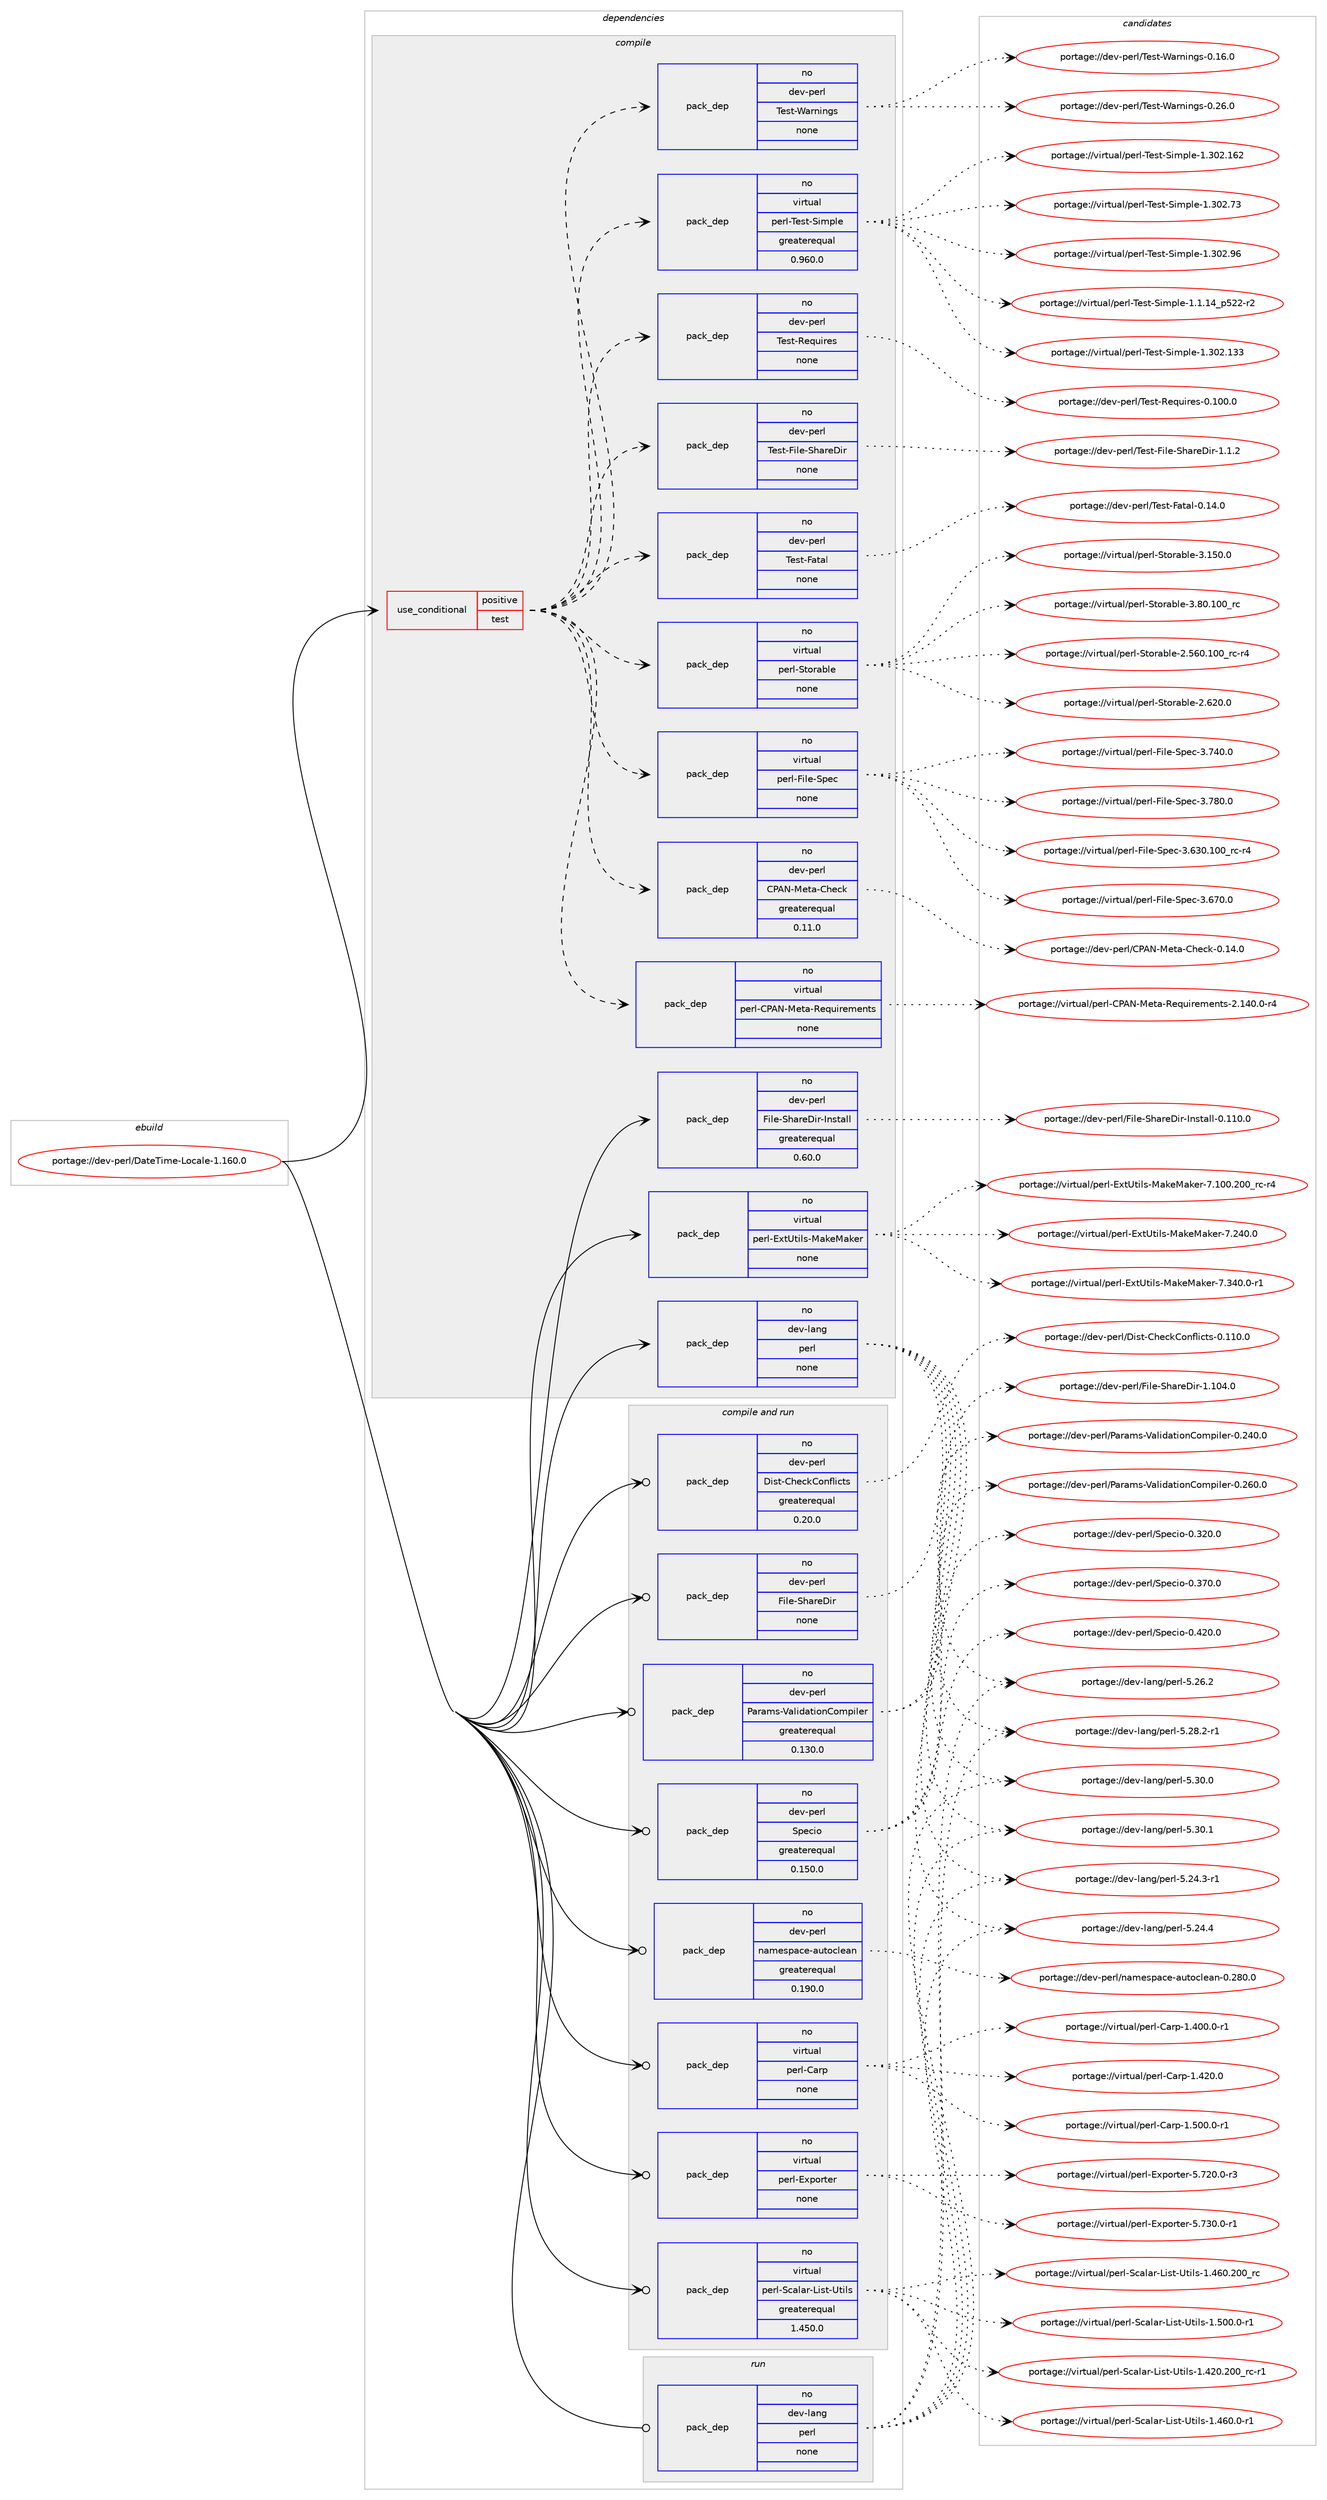 digraph prolog {

# *************
# Graph options
# *************

newrank=true;
concentrate=true;
compound=true;
graph [rankdir=LR,fontname=Helvetica,fontsize=10,ranksep=1.5];#, ranksep=2.5, nodesep=0.2];
edge  [arrowhead=vee];
node  [fontname=Helvetica,fontsize=10];

# **********
# The ebuild
# **********

subgraph cluster_leftcol {
color=gray;
rank=same;
label=<<i>ebuild</i>>;
id [label="portage://dev-perl/DateTime-Locale-1.160.0", color=red, width=4, href="../dev-perl/DateTime-Locale-1.160.0.svg"];
}

# ****************
# The dependencies
# ****************

subgraph cluster_midcol {
color=gray;
label=<<i>dependencies</i>>;
subgraph cluster_compile {
fillcolor="#eeeeee";
style=filled;
label=<<i>compile</i>>;
subgraph cond22819 {
dependency111322 [label=<<TABLE BORDER="0" CELLBORDER="1" CELLSPACING="0" CELLPADDING="4"><TR><TD ROWSPAN="3" CELLPADDING="10">use_conditional</TD></TR><TR><TD>positive</TD></TR><TR><TD>test</TD></TR></TABLE>>, shape=none, color=red];
subgraph pack85331 {
dependency111323 [label=<<TABLE BORDER="0" CELLBORDER="1" CELLSPACING="0" CELLPADDING="4" WIDTH="220"><TR><TD ROWSPAN="6" CELLPADDING="30">pack_dep</TD></TR><TR><TD WIDTH="110">no</TD></TR><TR><TD>virtual</TD></TR><TR><TD>perl-CPAN-Meta-Requirements</TD></TR><TR><TD>none</TD></TR><TR><TD></TD></TR></TABLE>>, shape=none, color=blue];
}
dependency111322:e -> dependency111323:w [weight=20,style="dashed",arrowhead="vee"];
subgraph pack85332 {
dependency111324 [label=<<TABLE BORDER="0" CELLBORDER="1" CELLSPACING="0" CELLPADDING="4" WIDTH="220"><TR><TD ROWSPAN="6" CELLPADDING="30">pack_dep</TD></TR><TR><TD WIDTH="110">no</TD></TR><TR><TD>dev-perl</TD></TR><TR><TD>CPAN-Meta-Check</TD></TR><TR><TD>greaterequal</TD></TR><TR><TD>0.11.0</TD></TR></TABLE>>, shape=none, color=blue];
}
dependency111322:e -> dependency111324:w [weight=20,style="dashed",arrowhead="vee"];
subgraph pack85333 {
dependency111325 [label=<<TABLE BORDER="0" CELLBORDER="1" CELLSPACING="0" CELLPADDING="4" WIDTH="220"><TR><TD ROWSPAN="6" CELLPADDING="30">pack_dep</TD></TR><TR><TD WIDTH="110">no</TD></TR><TR><TD>virtual</TD></TR><TR><TD>perl-File-Spec</TD></TR><TR><TD>none</TD></TR><TR><TD></TD></TR></TABLE>>, shape=none, color=blue];
}
dependency111322:e -> dependency111325:w [weight=20,style="dashed",arrowhead="vee"];
subgraph pack85334 {
dependency111326 [label=<<TABLE BORDER="0" CELLBORDER="1" CELLSPACING="0" CELLPADDING="4" WIDTH="220"><TR><TD ROWSPAN="6" CELLPADDING="30">pack_dep</TD></TR><TR><TD WIDTH="110">no</TD></TR><TR><TD>virtual</TD></TR><TR><TD>perl-Storable</TD></TR><TR><TD>none</TD></TR><TR><TD></TD></TR></TABLE>>, shape=none, color=blue];
}
dependency111322:e -> dependency111326:w [weight=20,style="dashed",arrowhead="vee"];
subgraph pack85335 {
dependency111327 [label=<<TABLE BORDER="0" CELLBORDER="1" CELLSPACING="0" CELLPADDING="4" WIDTH="220"><TR><TD ROWSPAN="6" CELLPADDING="30">pack_dep</TD></TR><TR><TD WIDTH="110">no</TD></TR><TR><TD>dev-perl</TD></TR><TR><TD>Test-Fatal</TD></TR><TR><TD>none</TD></TR><TR><TD></TD></TR></TABLE>>, shape=none, color=blue];
}
dependency111322:e -> dependency111327:w [weight=20,style="dashed",arrowhead="vee"];
subgraph pack85336 {
dependency111328 [label=<<TABLE BORDER="0" CELLBORDER="1" CELLSPACING="0" CELLPADDING="4" WIDTH="220"><TR><TD ROWSPAN="6" CELLPADDING="30">pack_dep</TD></TR><TR><TD WIDTH="110">no</TD></TR><TR><TD>dev-perl</TD></TR><TR><TD>Test-File-ShareDir</TD></TR><TR><TD>none</TD></TR><TR><TD></TD></TR></TABLE>>, shape=none, color=blue];
}
dependency111322:e -> dependency111328:w [weight=20,style="dashed",arrowhead="vee"];
subgraph pack85337 {
dependency111329 [label=<<TABLE BORDER="0" CELLBORDER="1" CELLSPACING="0" CELLPADDING="4" WIDTH="220"><TR><TD ROWSPAN="6" CELLPADDING="30">pack_dep</TD></TR><TR><TD WIDTH="110">no</TD></TR><TR><TD>dev-perl</TD></TR><TR><TD>Test-Requires</TD></TR><TR><TD>none</TD></TR><TR><TD></TD></TR></TABLE>>, shape=none, color=blue];
}
dependency111322:e -> dependency111329:w [weight=20,style="dashed",arrowhead="vee"];
subgraph pack85338 {
dependency111330 [label=<<TABLE BORDER="0" CELLBORDER="1" CELLSPACING="0" CELLPADDING="4" WIDTH="220"><TR><TD ROWSPAN="6" CELLPADDING="30">pack_dep</TD></TR><TR><TD WIDTH="110">no</TD></TR><TR><TD>virtual</TD></TR><TR><TD>perl-Test-Simple</TD></TR><TR><TD>greaterequal</TD></TR><TR><TD>0.960.0</TD></TR></TABLE>>, shape=none, color=blue];
}
dependency111322:e -> dependency111330:w [weight=20,style="dashed",arrowhead="vee"];
subgraph pack85339 {
dependency111331 [label=<<TABLE BORDER="0" CELLBORDER="1" CELLSPACING="0" CELLPADDING="4" WIDTH="220"><TR><TD ROWSPAN="6" CELLPADDING="30">pack_dep</TD></TR><TR><TD WIDTH="110">no</TD></TR><TR><TD>dev-perl</TD></TR><TR><TD>Test-Warnings</TD></TR><TR><TD>none</TD></TR><TR><TD></TD></TR></TABLE>>, shape=none, color=blue];
}
dependency111322:e -> dependency111331:w [weight=20,style="dashed",arrowhead="vee"];
}
id:e -> dependency111322:w [weight=20,style="solid",arrowhead="vee"];
subgraph pack85340 {
dependency111332 [label=<<TABLE BORDER="0" CELLBORDER="1" CELLSPACING="0" CELLPADDING="4" WIDTH="220"><TR><TD ROWSPAN="6" CELLPADDING="30">pack_dep</TD></TR><TR><TD WIDTH="110">no</TD></TR><TR><TD>dev-lang</TD></TR><TR><TD>perl</TD></TR><TR><TD>none</TD></TR><TR><TD></TD></TR></TABLE>>, shape=none, color=blue];
}
id:e -> dependency111332:w [weight=20,style="solid",arrowhead="vee"];
subgraph pack85341 {
dependency111333 [label=<<TABLE BORDER="0" CELLBORDER="1" CELLSPACING="0" CELLPADDING="4" WIDTH="220"><TR><TD ROWSPAN="6" CELLPADDING="30">pack_dep</TD></TR><TR><TD WIDTH="110">no</TD></TR><TR><TD>dev-perl</TD></TR><TR><TD>File-ShareDir-Install</TD></TR><TR><TD>greaterequal</TD></TR><TR><TD>0.60.0</TD></TR></TABLE>>, shape=none, color=blue];
}
id:e -> dependency111333:w [weight=20,style="solid",arrowhead="vee"];
subgraph pack85342 {
dependency111334 [label=<<TABLE BORDER="0" CELLBORDER="1" CELLSPACING="0" CELLPADDING="4" WIDTH="220"><TR><TD ROWSPAN="6" CELLPADDING="30">pack_dep</TD></TR><TR><TD WIDTH="110">no</TD></TR><TR><TD>virtual</TD></TR><TR><TD>perl-ExtUtils-MakeMaker</TD></TR><TR><TD>none</TD></TR><TR><TD></TD></TR></TABLE>>, shape=none, color=blue];
}
id:e -> dependency111334:w [weight=20,style="solid",arrowhead="vee"];
}
subgraph cluster_compileandrun {
fillcolor="#eeeeee";
style=filled;
label=<<i>compile and run</i>>;
subgraph pack85343 {
dependency111335 [label=<<TABLE BORDER="0" CELLBORDER="1" CELLSPACING="0" CELLPADDING="4" WIDTH="220"><TR><TD ROWSPAN="6" CELLPADDING="30">pack_dep</TD></TR><TR><TD WIDTH="110">no</TD></TR><TR><TD>dev-perl</TD></TR><TR><TD>Dist-CheckConflicts</TD></TR><TR><TD>greaterequal</TD></TR><TR><TD>0.20.0</TD></TR></TABLE>>, shape=none, color=blue];
}
id:e -> dependency111335:w [weight=20,style="solid",arrowhead="odotvee"];
subgraph pack85344 {
dependency111336 [label=<<TABLE BORDER="0" CELLBORDER="1" CELLSPACING="0" CELLPADDING="4" WIDTH="220"><TR><TD ROWSPAN="6" CELLPADDING="30">pack_dep</TD></TR><TR><TD WIDTH="110">no</TD></TR><TR><TD>dev-perl</TD></TR><TR><TD>File-ShareDir</TD></TR><TR><TD>none</TD></TR><TR><TD></TD></TR></TABLE>>, shape=none, color=blue];
}
id:e -> dependency111336:w [weight=20,style="solid",arrowhead="odotvee"];
subgraph pack85345 {
dependency111337 [label=<<TABLE BORDER="0" CELLBORDER="1" CELLSPACING="0" CELLPADDING="4" WIDTH="220"><TR><TD ROWSPAN="6" CELLPADDING="30">pack_dep</TD></TR><TR><TD WIDTH="110">no</TD></TR><TR><TD>dev-perl</TD></TR><TR><TD>Params-ValidationCompiler</TD></TR><TR><TD>greaterequal</TD></TR><TR><TD>0.130.0</TD></TR></TABLE>>, shape=none, color=blue];
}
id:e -> dependency111337:w [weight=20,style="solid",arrowhead="odotvee"];
subgraph pack85346 {
dependency111338 [label=<<TABLE BORDER="0" CELLBORDER="1" CELLSPACING="0" CELLPADDING="4" WIDTH="220"><TR><TD ROWSPAN="6" CELLPADDING="30">pack_dep</TD></TR><TR><TD WIDTH="110">no</TD></TR><TR><TD>dev-perl</TD></TR><TR><TD>Specio</TD></TR><TR><TD>greaterequal</TD></TR><TR><TD>0.150.0</TD></TR></TABLE>>, shape=none, color=blue];
}
id:e -> dependency111338:w [weight=20,style="solid",arrowhead="odotvee"];
subgraph pack85347 {
dependency111339 [label=<<TABLE BORDER="0" CELLBORDER="1" CELLSPACING="0" CELLPADDING="4" WIDTH="220"><TR><TD ROWSPAN="6" CELLPADDING="30">pack_dep</TD></TR><TR><TD WIDTH="110">no</TD></TR><TR><TD>dev-perl</TD></TR><TR><TD>namespace-autoclean</TD></TR><TR><TD>greaterequal</TD></TR><TR><TD>0.190.0</TD></TR></TABLE>>, shape=none, color=blue];
}
id:e -> dependency111339:w [weight=20,style="solid",arrowhead="odotvee"];
subgraph pack85348 {
dependency111340 [label=<<TABLE BORDER="0" CELLBORDER="1" CELLSPACING="0" CELLPADDING="4" WIDTH="220"><TR><TD ROWSPAN="6" CELLPADDING="30">pack_dep</TD></TR><TR><TD WIDTH="110">no</TD></TR><TR><TD>virtual</TD></TR><TR><TD>perl-Carp</TD></TR><TR><TD>none</TD></TR><TR><TD></TD></TR></TABLE>>, shape=none, color=blue];
}
id:e -> dependency111340:w [weight=20,style="solid",arrowhead="odotvee"];
subgraph pack85349 {
dependency111341 [label=<<TABLE BORDER="0" CELLBORDER="1" CELLSPACING="0" CELLPADDING="4" WIDTH="220"><TR><TD ROWSPAN="6" CELLPADDING="30">pack_dep</TD></TR><TR><TD WIDTH="110">no</TD></TR><TR><TD>virtual</TD></TR><TR><TD>perl-Exporter</TD></TR><TR><TD>none</TD></TR><TR><TD></TD></TR></TABLE>>, shape=none, color=blue];
}
id:e -> dependency111341:w [weight=20,style="solid",arrowhead="odotvee"];
subgraph pack85350 {
dependency111342 [label=<<TABLE BORDER="0" CELLBORDER="1" CELLSPACING="0" CELLPADDING="4" WIDTH="220"><TR><TD ROWSPAN="6" CELLPADDING="30">pack_dep</TD></TR><TR><TD WIDTH="110">no</TD></TR><TR><TD>virtual</TD></TR><TR><TD>perl-Scalar-List-Utils</TD></TR><TR><TD>greaterequal</TD></TR><TR><TD>1.450.0</TD></TR></TABLE>>, shape=none, color=blue];
}
id:e -> dependency111342:w [weight=20,style="solid",arrowhead="odotvee"];
}
subgraph cluster_run {
fillcolor="#eeeeee";
style=filled;
label=<<i>run</i>>;
subgraph pack85351 {
dependency111343 [label=<<TABLE BORDER="0" CELLBORDER="1" CELLSPACING="0" CELLPADDING="4" WIDTH="220"><TR><TD ROWSPAN="6" CELLPADDING="30">pack_dep</TD></TR><TR><TD WIDTH="110">no</TD></TR><TR><TD>dev-lang</TD></TR><TR><TD>perl</TD></TR><TR><TD>none</TD></TR><TR><TD></TD></TR></TABLE>>, shape=none, color=blue];
}
id:e -> dependency111343:w [weight=20,style="solid",arrowhead="odot"];
}
}

# **************
# The candidates
# **************

subgraph cluster_choices {
rank=same;
color=gray;
label=<<i>candidates</i>>;

subgraph choice85331 {
color=black;
nodesep=1;
choiceportage11810511411611797108471121011141084567806578457710111697458210111311710511410110910111011611545504649524846484511452 [label="portage://virtual/perl-CPAN-Meta-Requirements-2.140.0-r4", color=red, width=4,href="../virtual/perl-CPAN-Meta-Requirements-2.140.0-r4.svg"];
dependency111323:e -> choiceportage11810511411611797108471121011141084567806578457710111697458210111311710511410110910111011611545504649524846484511452:w [style=dotted,weight="100"];
}
subgraph choice85332 {
color=black;
nodesep=1;
choiceportage10010111845112101114108476780657845771011169745671041019910745484649524648 [label="portage://dev-perl/CPAN-Meta-Check-0.14.0", color=red, width=4,href="../dev-perl/CPAN-Meta-Check-0.14.0.svg"];
dependency111324:e -> choiceportage10010111845112101114108476780657845771011169745671041019910745484649524648:w [style=dotted,weight="100"];
}
subgraph choice85333 {
color=black;
nodesep=1;
choiceportage118105114116117971084711210111410845701051081014583112101994551465451484649484895114994511452 [label="portage://virtual/perl-File-Spec-3.630.100_rc-r4", color=red, width=4,href="../virtual/perl-File-Spec-3.630.100_rc-r4.svg"];
choiceportage118105114116117971084711210111410845701051081014583112101994551465455484648 [label="portage://virtual/perl-File-Spec-3.670.0", color=red, width=4,href="../virtual/perl-File-Spec-3.670.0.svg"];
choiceportage118105114116117971084711210111410845701051081014583112101994551465552484648 [label="portage://virtual/perl-File-Spec-3.740.0", color=red, width=4,href="../virtual/perl-File-Spec-3.740.0.svg"];
choiceportage118105114116117971084711210111410845701051081014583112101994551465556484648 [label="portage://virtual/perl-File-Spec-3.780.0", color=red, width=4,href="../virtual/perl-File-Spec-3.780.0.svg"];
dependency111325:e -> choiceportage118105114116117971084711210111410845701051081014583112101994551465451484649484895114994511452:w [style=dotted,weight="100"];
dependency111325:e -> choiceportage118105114116117971084711210111410845701051081014583112101994551465455484648:w [style=dotted,weight="100"];
dependency111325:e -> choiceportage118105114116117971084711210111410845701051081014583112101994551465552484648:w [style=dotted,weight="100"];
dependency111325:e -> choiceportage118105114116117971084711210111410845701051081014583112101994551465556484648:w [style=dotted,weight="100"];
}
subgraph choice85334 {
color=black;
nodesep=1;
choiceportage1181051141161179710847112101114108458311611111497981081014550465354484649484895114994511452 [label="portage://virtual/perl-Storable-2.560.100_rc-r4", color=red, width=4,href="../virtual/perl-Storable-2.560.100_rc-r4.svg"];
choiceportage1181051141161179710847112101114108458311611111497981081014550465450484648 [label="portage://virtual/perl-Storable-2.620.0", color=red, width=4,href="../virtual/perl-Storable-2.620.0.svg"];
choiceportage1181051141161179710847112101114108458311611111497981081014551464953484648 [label="portage://virtual/perl-Storable-3.150.0", color=red, width=4,href="../virtual/perl-Storable-3.150.0.svg"];
choiceportage1181051141161179710847112101114108458311611111497981081014551465648464948489511499 [label="portage://virtual/perl-Storable-3.80.100_rc", color=red, width=4,href="../virtual/perl-Storable-3.80.100_rc.svg"];
dependency111326:e -> choiceportage1181051141161179710847112101114108458311611111497981081014550465354484649484895114994511452:w [style=dotted,weight="100"];
dependency111326:e -> choiceportage1181051141161179710847112101114108458311611111497981081014550465450484648:w [style=dotted,weight="100"];
dependency111326:e -> choiceportage1181051141161179710847112101114108458311611111497981081014551464953484648:w [style=dotted,weight="100"];
dependency111326:e -> choiceportage1181051141161179710847112101114108458311611111497981081014551465648464948489511499:w [style=dotted,weight="100"];
}
subgraph choice85335 {
color=black;
nodesep=1;
choiceportage1001011184511210111410847841011151164570971169710845484649524648 [label="portage://dev-perl/Test-Fatal-0.14.0", color=red, width=4,href="../dev-perl/Test-Fatal-0.14.0.svg"];
dependency111327:e -> choiceportage1001011184511210111410847841011151164570971169710845484649524648:w [style=dotted,weight="100"];
}
subgraph choice85336 {
color=black;
nodesep=1;
choiceportage100101118451121011141084784101115116457010510810145831049711410168105114454946494650 [label="portage://dev-perl/Test-File-ShareDir-1.1.2", color=red, width=4,href="../dev-perl/Test-File-ShareDir-1.1.2.svg"];
dependency111328:e -> choiceportage100101118451121011141084784101115116457010510810145831049711410168105114454946494650:w [style=dotted,weight="100"];
}
subgraph choice85337 {
color=black;
nodesep=1;
choiceportage10010111845112101114108478410111511645821011131171051141011154548464948484648 [label="portage://dev-perl/Test-Requires-0.100.0", color=red, width=4,href="../dev-perl/Test-Requires-0.100.0.svg"];
dependency111329:e -> choiceportage10010111845112101114108478410111511645821011131171051141011154548464948484648:w [style=dotted,weight="100"];
}
subgraph choice85338 {
color=black;
nodesep=1;
choiceportage11810511411611797108471121011141084584101115116458310510911210810145494649464952951125350504511450 [label="portage://virtual/perl-Test-Simple-1.1.14_p522-r2", color=red, width=4,href="../virtual/perl-Test-Simple-1.1.14_p522-r2.svg"];
choiceportage11810511411611797108471121011141084584101115116458310510911210810145494651485046495151 [label="portage://virtual/perl-Test-Simple-1.302.133", color=red, width=4,href="../virtual/perl-Test-Simple-1.302.133.svg"];
choiceportage11810511411611797108471121011141084584101115116458310510911210810145494651485046495450 [label="portage://virtual/perl-Test-Simple-1.302.162", color=red, width=4,href="../virtual/perl-Test-Simple-1.302.162.svg"];
choiceportage118105114116117971084711210111410845841011151164583105109112108101454946514850465551 [label="portage://virtual/perl-Test-Simple-1.302.73", color=red, width=4,href="../virtual/perl-Test-Simple-1.302.73.svg"];
choiceportage118105114116117971084711210111410845841011151164583105109112108101454946514850465754 [label="portage://virtual/perl-Test-Simple-1.302.96", color=red, width=4,href="../virtual/perl-Test-Simple-1.302.96.svg"];
dependency111330:e -> choiceportage11810511411611797108471121011141084584101115116458310510911210810145494649464952951125350504511450:w [style=dotted,weight="100"];
dependency111330:e -> choiceportage11810511411611797108471121011141084584101115116458310510911210810145494651485046495151:w [style=dotted,weight="100"];
dependency111330:e -> choiceportage11810511411611797108471121011141084584101115116458310510911210810145494651485046495450:w [style=dotted,weight="100"];
dependency111330:e -> choiceportage118105114116117971084711210111410845841011151164583105109112108101454946514850465551:w [style=dotted,weight="100"];
dependency111330:e -> choiceportage118105114116117971084711210111410845841011151164583105109112108101454946514850465754:w [style=dotted,weight="100"];
}
subgraph choice85339 {
color=black;
nodesep=1;
choiceportage10010111845112101114108478410111511645879711411010511010311545484649544648 [label="portage://dev-perl/Test-Warnings-0.16.0", color=red, width=4,href="../dev-perl/Test-Warnings-0.16.0.svg"];
choiceportage10010111845112101114108478410111511645879711411010511010311545484650544648 [label="portage://dev-perl/Test-Warnings-0.26.0", color=red, width=4,href="../dev-perl/Test-Warnings-0.26.0.svg"];
dependency111331:e -> choiceportage10010111845112101114108478410111511645879711411010511010311545484649544648:w [style=dotted,weight="100"];
dependency111331:e -> choiceportage10010111845112101114108478410111511645879711411010511010311545484650544648:w [style=dotted,weight="100"];
}
subgraph choice85340 {
color=black;
nodesep=1;
choiceportage100101118451089711010347112101114108455346505246514511449 [label="portage://dev-lang/perl-5.24.3-r1", color=red, width=4,href="../dev-lang/perl-5.24.3-r1.svg"];
choiceportage10010111845108971101034711210111410845534650524652 [label="portage://dev-lang/perl-5.24.4", color=red, width=4,href="../dev-lang/perl-5.24.4.svg"];
choiceportage10010111845108971101034711210111410845534650544650 [label="portage://dev-lang/perl-5.26.2", color=red, width=4,href="../dev-lang/perl-5.26.2.svg"];
choiceportage100101118451089711010347112101114108455346505646504511449 [label="portage://dev-lang/perl-5.28.2-r1", color=red, width=4,href="../dev-lang/perl-5.28.2-r1.svg"];
choiceportage10010111845108971101034711210111410845534651484648 [label="portage://dev-lang/perl-5.30.0", color=red, width=4,href="../dev-lang/perl-5.30.0.svg"];
choiceportage10010111845108971101034711210111410845534651484649 [label="portage://dev-lang/perl-5.30.1", color=red, width=4,href="../dev-lang/perl-5.30.1.svg"];
dependency111332:e -> choiceportage100101118451089711010347112101114108455346505246514511449:w [style=dotted,weight="100"];
dependency111332:e -> choiceportage10010111845108971101034711210111410845534650524652:w [style=dotted,weight="100"];
dependency111332:e -> choiceportage10010111845108971101034711210111410845534650544650:w [style=dotted,weight="100"];
dependency111332:e -> choiceportage100101118451089711010347112101114108455346505646504511449:w [style=dotted,weight="100"];
dependency111332:e -> choiceportage10010111845108971101034711210111410845534651484648:w [style=dotted,weight="100"];
dependency111332:e -> choiceportage10010111845108971101034711210111410845534651484649:w [style=dotted,weight="100"];
}
subgraph choice85341 {
color=black;
nodesep=1;
choiceportage100101118451121011141084770105108101458310497114101681051144573110115116971081084548464949484648 [label="portage://dev-perl/File-ShareDir-Install-0.110.0", color=red, width=4,href="../dev-perl/File-ShareDir-Install-0.110.0.svg"];
dependency111333:e -> choiceportage100101118451121011141084770105108101458310497114101681051144573110115116971081084548464949484648:w [style=dotted,weight="100"];
}
subgraph choice85342 {
color=black;
nodesep=1;
choiceportage118105114116117971084711210111410845691201168511610510811545779710710177971071011144555464948484650484895114994511452 [label="portage://virtual/perl-ExtUtils-MakeMaker-7.100.200_rc-r4", color=red, width=4,href="../virtual/perl-ExtUtils-MakeMaker-7.100.200_rc-r4.svg"];
choiceportage118105114116117971084711210111410845691201168511610510811545779710710177971071011144555465052484648 [label="portage://virtual/perl-ExtUtils-MakeMaker-7.240.0", color=red, width=4,href="../virtual/perl-ExtUtils-MakeMaker-7.240.0.svg"];
choiceportage1181051141161179710847112101114108456912011685116105108115457797107101779710710111445554651524846484511449 [label="portage://virtual/perl-ExtUtils-MakeMaker-7.340.0-r1", color=red, width=4,href="../virtual/perl-ExtUtils-MakeMaker-7.340.0-r1.svg"];
dependency111334:e -> choiceportage118105114116117971084711210111410845691201168511610510811545779710710177971071011144555464948484650484895114994511452:w [style=dotted,weight="100"];
dependency111334:e -> choiceportage118105114116117971084711210111410845691201168511610510811545779710710177971071011144555465052484648:w [style=dotted,weight="100"];
dependency111334:e -> choiceportage1181051141161179710847112101114108456912011685116105108115457797107101779710710111445554651524846484511449:w [style=dotted,weight="100"];
}
subgraph choice85343 {
color=black;
nodesep=1;
choiceportage10010111845112101114108476810511511645671041019910767111110102108105991161154548464949484648 [label="portage://dev-perl/Dist-CheckConflicts-0.110.0", color=red, width=4,href="../dev-perl/Dist-CheckConflicts-0.110.0.svg"];
dependency111335:e -> choiceportage10010111845112101114108476810511511645671041019910767111110102108105991161154548464949484648:w [style=dotted,weight="100"];
}
subgraph choice85344 {
color=black;
nodesep=1;
choiceportage100101118451121011141084770105108101458310497114101681051144549464948524648 [label="portage://dev-perl/File-ShareDir-1.104.0", color=red, width=4,href="../dev-perl/File-ShareDir-1.104.0.svg"];
dependency111336:e -> choiceportage100101118451121011141084770105108101458310497114101681051144549464948524648:w [style=dotted,weight="100"];
}
subgraph choice85345 {
color=black;
nodesep=1;
choiceportage100101118451121011141084780971149710911545869710810510097116105111110671111091121051081011144548465052484648 [label="portage://dev-perl/Params-ValidationCompiler-0.240.0", color=red, width=4,href="../dev-perl/Params-ValidationCompiler-0.240.0.svg"];
choiceportage100101118451121011141084780971149710911545869710810510097116105111110671111091121051081011144548465054484648 [label="portage://dev-perl/Params-ValidationCompiler-0.260.0", color=red, width=4,href="../dev-perl/Params-ValidationCompiler-0.260.0.svg"];
dependency111337:e -> choiceportage100101118451121011141084780971149710911545869710810510097116105111110671111091121051081011144548465052484648:w [style=dotted,weight="100"];
dependency111337:e -> choiceportage100101118451121011141084780971149710911545869710810510097116105111110671111091121051081011144548465054484648:w [style=dotted,weight="100"];
}
subgraph choice85346 {
color=black;
nodesep=1;
choiceportage100101118451121011141084783112101991051114548465150484648 [label="portage://dev-perl/Specio-0.320.0", color=red, width=4,href="../dev-perl/Specio-0.320.0.svg"];
choiceportage100101118451121011141084783112101991051114548465155484648 [label="portage://dev-perl/Specio-0.370.0", color=red, width=4,href="../dev-perl/Specio-0.370.0.svg"];
choiceportage100101118451121011141084783112101991051114548465250484648 [label="portage://dev-perl/Specio-0.420.0", color=red, width=4,href="../dev-perl/Specio-0.420.0.svg"];
dependency111338:e -> choiceportage100101118451121011141084783112101991051114548465150484648:w [style=dotted,weight="100"];
dependency111338:e -> choiceportage100101118451121011141084783112101991051114548465155484648:w [style=dotted,weight="100"];
dependency111338:e -> choiceportage100101118451121011141084783112101991051114548465250484648:w [style=dotted,weight="100"];
}
subgraph choice85347 {
color=black;
nodesep=1;
choiceportage1001011184511210111410847110971091011151129799101459711711611199108101971104548465056484648 [label="portage://dev-perl/namespace-autoclean-0.280.0", color=red, width=4,href="../dev-perl/namespace-autoclean-0.280.0.svg"];
dependency111339:e -> choiceportage1001011184511210111410847110971091011151129799101459711711611199108101971104548465056484648:w [style=dotted,weight="100"];
}
subgraph choice85348 {
color=black;
nodesep=1;
choiceportage118105114116117971084711210111410845679711411245494652484846484511449 [label="portage://virtual/perl-Carp-1.400.0-r1", color=red, width=4,href="../virtual/perl-Carp-1.400.0-r1.svg"];
choiceportage11810511411611797108471121011141084567971141124549465250484648 [label="portage://virtual/perl-Carp-1.420.0", color=red, width=4,href="../virtual/perl-Carp-1.420.0.svg"];
choiceportage118105114116117971084711210111410845679711411245494653484846484511449 [label="portage://virtual/perl-Carp-1.500.0-r1", color=red, width=4,href="../virtual/perl-Carp-1.500.0-r1.svg"];
dependency111340:e -> choiceportage118105114116117971084711210111410845679711411245494652484846484511449:w [style=dotted,weight="100"];
dependency111340:e -> choiceportage11810511411611797108471121011141084567971141124549465250484648:w [style=dotted,weight="100"];
dependency111340:e -> choiceportage118105114116117971084711210111410845679711411245494653484846484511449:w [style=dotted,weight="100"];
}
subgraph choice85349 {
color=black;
nodesep=1;
choiceportage1181051141161179710847112101114108456912011211111411610111445534655504846484511451 [label="portage://virtual/perl-Exporter-5.720.0-r3", color=red, width=4,href="../virtual/perl-Exporter-5.720.0-r3.svg"];
choiceportage1181051141161179710847112101114108456912011211111411610111445534655514846484511449 [label="portage://virtual/perl-Exporter-5.730.0-r1", color=red, width=4,href="../virtual/perl-Exporter-5.730.0-r1.svg"];
dependency111341:e -> choiceportage1181051141161179710847112101114108456912011211111411610111445534655504846484511451:w [style=dotted,weight="100"];
dependency111341:e -> choiceportage1181051141161179710847112101114108456912011211111411610111445534655514846484511449:w [style=dotted,weight="100"];
}
subgraph choice85350 {
color=black;
nodesep=1;
choiceportage11810511411611797108471121011141084583999710897114457610511511645851161051081154549465250484650484895114994511449 [label="portage://virtual/perl-Scalar-List-Utils-1.420.200_rc-r1", color=red, width=4,href="../virtual/perl-Scalar-List-Utils-1.420.200_rc-r1.svg"];
choiceportage118105114116117971084711210111410845839997108971144576105115116458511610510811545494652544846484511449 [label="portage://virtual/perl-Scalar-List-Utils-1.460.0-r1", color=red, width=4,href="../virtual/perl-Scalar-List-Utils-1.460.0-r1.svg"];
choiceportage1181051141161179710847112101114108458399971089711445761051151164585116105108115454946525448465048489511499 [label="portage://virtual/perl-Scalar-List-Utils-1.460.200_rc", color=red, width=4,href="../virtual/perl-Scalar-List-Utils-1.460.200_rc.svg"];
choiceportage118105114116117971084711210111410845839997108971144576105115116458511610510811545494653484846484511449 [label="portage://virtual/perl-Scalar-List-Utils-1.500.0-r1", color=red, width=4,href="../virtual/perl-Scalar-List-Utils-1.500.0-r1.svg"];
dependency111342:e -> choiceportage11810511411611797108471121011141084583999710897114457610511511645851161051081154549465250484650484895114994511449:w [style=dotted,weight="100"];
dependency111342:e -> choiceportage118105114116117971084711210111410845839997108971144576105115116458511610510811545494652544846484511449:w [style=dotted,weight="100"];
dependency111342:e -> choiceportage1181051141161179710847112101114108458399971089711445761051151164585116105108115454946525448465048489511499:w [style=dotted,weight="100"];
dependency111342:e -> choiceportage118105114116117971084711210111410845839997108971144576105115116458511610510811545494653484846484511449:w [style=dotted,weight="100"];
}
subgraph choice85351 {
color=black;
nodesep=1;
choiceportage100101118451089711010347112101114108455346505246514511449 [label="portage://dev-lang/perl-5.24.3-r1", color=red, width=4,href="../dev-lang/perl-5.24.3-r1.svg"];
choiceportage10010111845108971101034711210111410845534650524652 [label="portage://dev-lang/perl-5.24.4", color=red, width=4,href="../dev-lang/perl-5.24.4.svg"];
choiceportage10010111845108971101034711210111410845534650544650 [label="portage://dev-lang/perl-5.26.2", color=red, width=4,href="../dev-lang/perl-5.26.2.svg"];
choiceportage100101118451089711010347112101114108455346505646504511449 [label="portage://dev-lang/perl-5.28.2-r1", color=red, width=4,href="../dev-lang/perl-5.28.2-r1.svg"];
choiceportage10010111845108971101034711210111410845534651484648 [label="portage://dev-lang/perl-5.30.0", color=red, width=4,href="../dev-lang/perl-5.30.0.svg"];
choiceportage10010111845108971101034711210111410845534651484649 [label="portage://dev-lang/perl-5.30.1", color=red, width=4,href="../dev-lang/perl-5.30.1.svg"];
dependency111343:e -> choiceportage100101118451089711010347112101114108455346505246514511449:w [style=dotted,weight="100"];
dependency111343:e -> choiceportage10010111845108971101034711210111410845534650524652:w [style=dotted,weight="100"];
dependency111343:e -> choiceportage10010111845108971101034711210111410845534650544650:w [style=dotted,weight="100"];
dependency111343:e -> choiceportage100101118451089711010347112101114108455346505646504511449:w [style=dotted,weight="100"];
dependency111343:e -> choiceportage10010111845108971101034711210111410845534651484648:w [style=dotted,weight="100"];
dependency111343:e -> choiceportage10010111845108971101034711210111410845534651484649:w [style=dotted,weight="100"];
}
}

}
